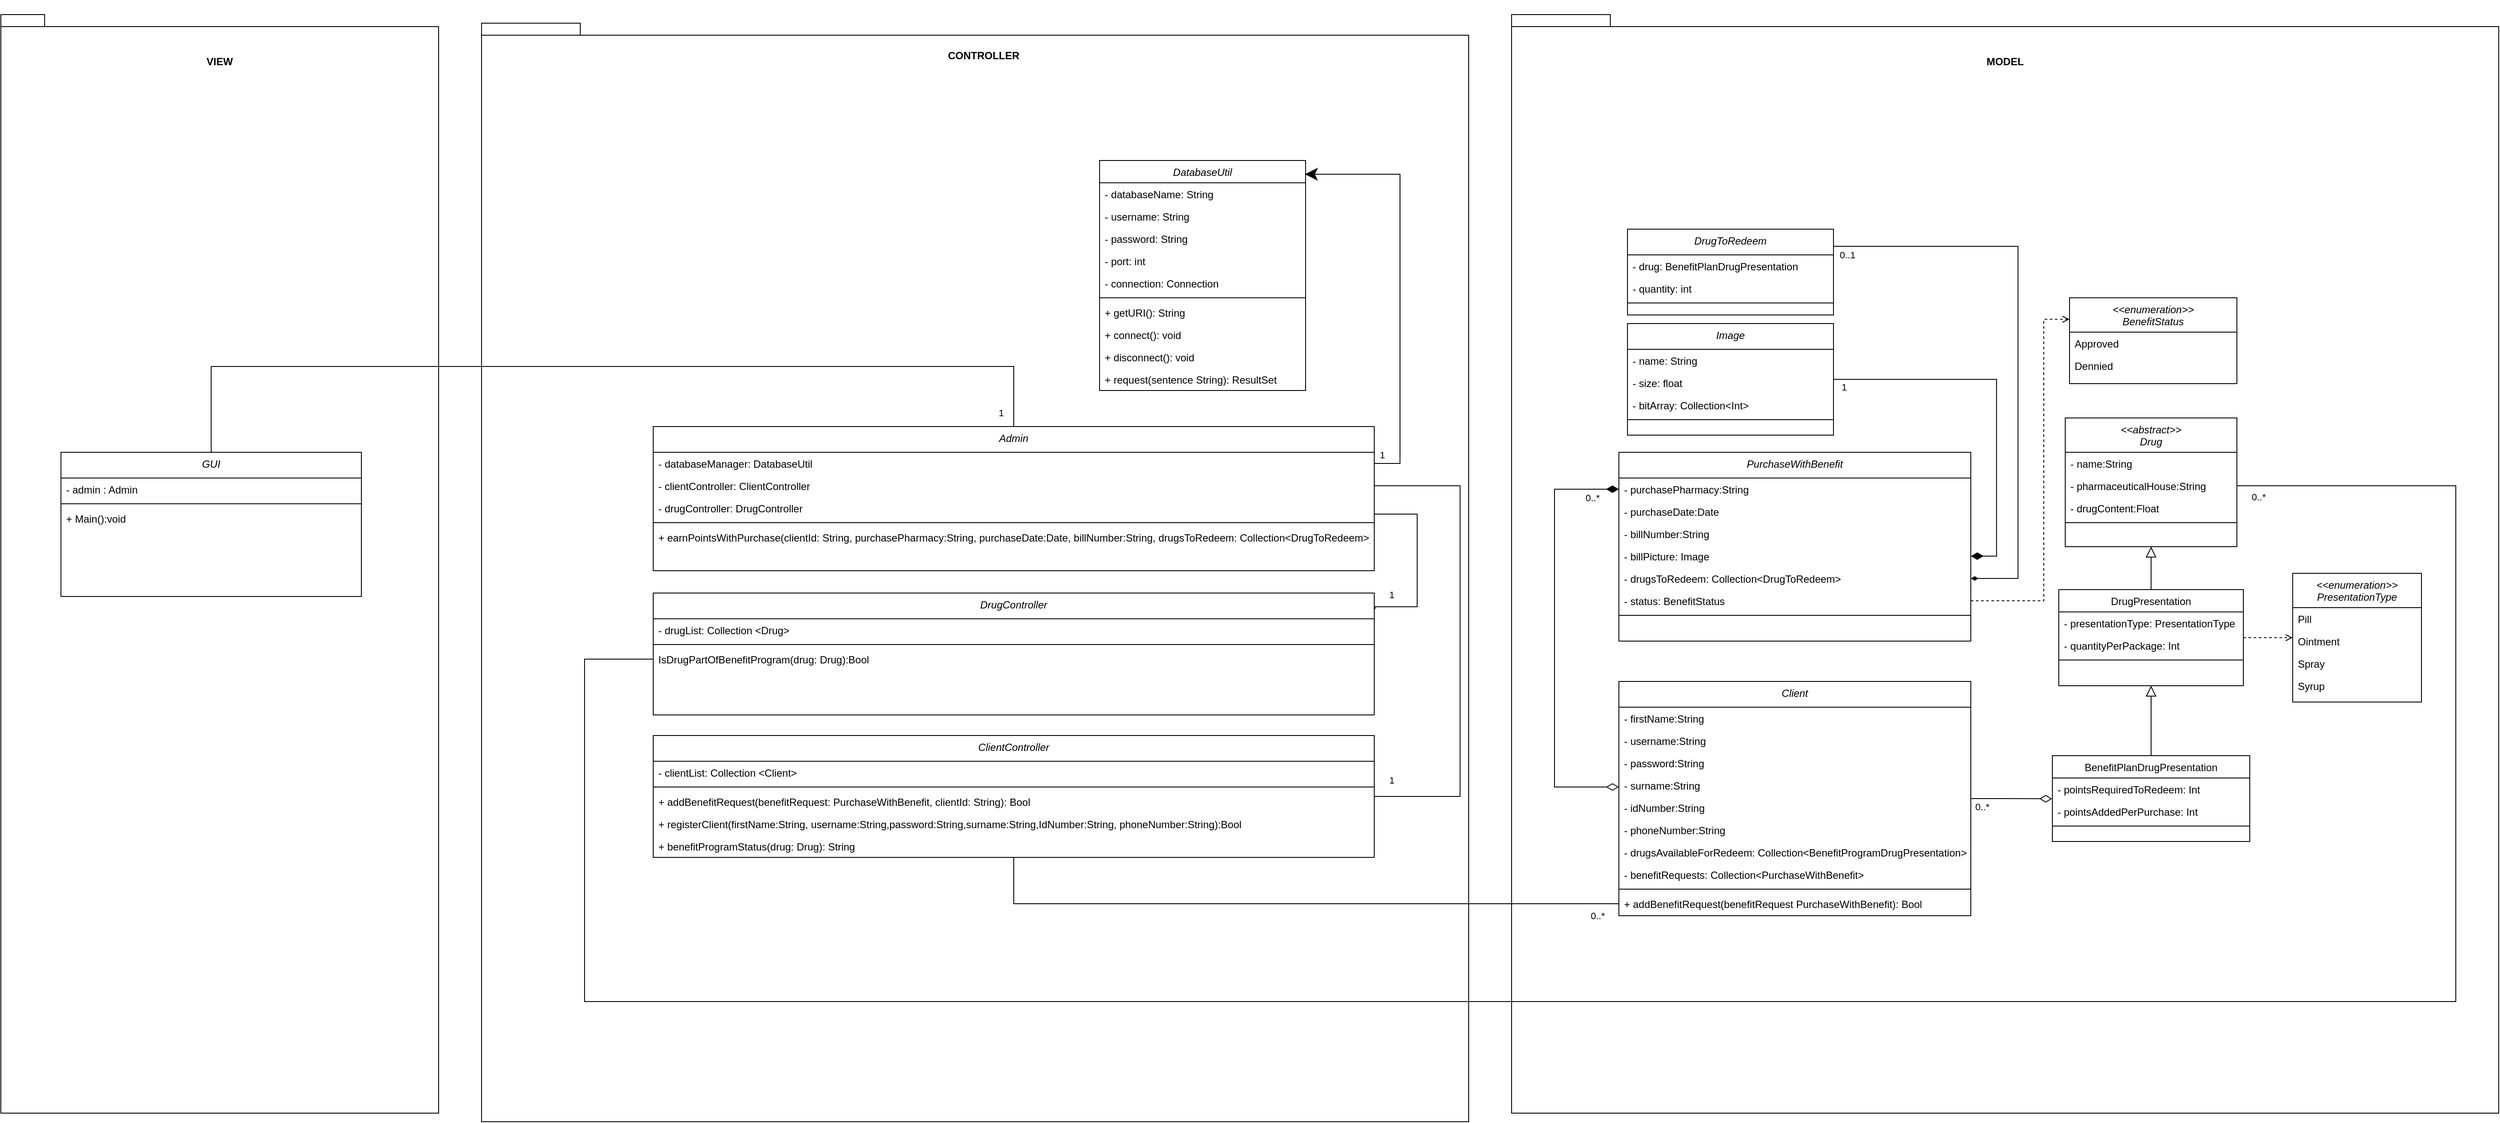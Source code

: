<mxfile version="20.2.3" type="github">
  <diagram id="C5RBs43oDa-KdzZeNtuy" name="Page-1">
    <mxGraphModel dx="1576" dy="963" grid="1" gridSize="10" guides="1" tooltips="1" connect="1" arrows="1" fold="1" page="1" pageScale="1" pageWidth="3300" pageHeight="2339" math="0" shadow="0">
      <root>
        <mxCell id="WIyWlLk6GJQsqaUBKTNV-0" />
        <mxCell id="WIyWlLk6GJQsqaUBKTNV-1" parent="WIyWlLk6GJQsqaUBKTNV-0" />
        <mxCell id="3LcJSR5Ssc-uMSmeljts-72" value="&amp;nbsp;" style="shape=folder;fontStyle=1;spacingTop=10;tabWidth=40;tabHeight=14;tabPosition=left;html=1;labelPosition=center;verticalLabelPosition=top;align=center;verticalAlign=bottom;horizontal=1;whiteSpace=wrap;" vertex="1" parent="WIyWlLk6GJQsqaUBKTNV-1">
          <mxGeometry x="720" y="580" width="1150" height="1280" as="geometry" />
        </mxCell>
        <mxCell id="atUHnyM-62ceG-vr9zn7-1" value="&amp;nbsp;" style="shape=folder;fontStyle=1;spacingTop=10;tabWidth=40;tabHeight=14;tabPosition=left;html=1;labelPosition=center;verticalLabelPosition=top;align=center;verticalAlign=bottom;horizontal=1;whiteSpace=wrap;" parent="WIyWlLk6GJQsqaUBKTNV-1" vertex="1">
          <mxGeometry x="1920" y="570" width="1150" height="1280" as="geometry" />
        </mxCell>
        <mxCell id="atUHnyM-62ceG-vr9zn7-2" value="&lt;&lt;abstract&gt;&gt;&#xa;Drug &#xa;" style="swimlane;fontStyle=2;align=center;verticalAlign=top;childLayout=stackLayout;horizontal=1;startSize=40;horizontalStack=0;resizeParent=1;resizeLast=0;collapsible=1;marginBottom=0;rounded=0;shadow=0;strokeWidth=1;" parent="WIyWlLk6GJQsqaUBKTNV-1" vertex="1">
          <mxGeometry x="2565" y="1040" width="200" height="150" as="geometry">
            <mxRectangle x="230" y="140" width="160" height="26" as="alternateBounds" />
          </mxGeometry>
        </mxCell>
        <mxCell id="atUHnyM-62ceG-vr9zn7-3" value="- name:String&#xa;" style="text;align=left;verticalAlign=top;spacingLeft=4;spacingRight=4;overflow=hidden;rotatable=0;points=[[0,0.5],[1,0.5]];portConstraint=eastwest;" parent="atUHnyM-62ceG-vr9zn7-2" vertex="1">
          <mxGeometry y="40" width="200" height="26" as="geometry" />
        </mxCell>
        <mxCell id="atUHnyM-62ceG-vr9zn7-4" value="- pharmaceuticalHouse:String&#xa;&#xa;&#xa;" style="text;align=left;verticalAlign=top;spacingLeft=4;spacingRight=4;overflow=hidden;rotatable=0;points=[[0,0.5],[1,0.5]];portConstraint=eastwest;rounded=0;shadow=0;html=0;" parent="atUHnyM-62ceG-vr9zn7-2" vertex="1">
          <mxGeometry y="66" width="200" height="26" as="geometry" />
        </mxCell>
        <mxCell id="atUHnyM-62ceG-vr9zn7-5" value="- drugContent:Float&#xa;&#xa;&#xa;&#xa;&#xa;" style="text;align=left;verticalAlign=top;spacingLeft=4;spacingRight=4;overflow=hidden;rotatable=0;points=[[0,0.5],[1,0.5]];portConstraint=eastwest;rounded=0;shadow=0;html=0;" parent="atUHnyM-62ceG-vr9zn7-2" vertex="1">
          <mxGeometry y="92" width="200" height="26" as="geometry" />
        </mxCell>
        <mxCell id="atUHnyM-62ceG-vr9zn7-6" value="" style="line;html=1;strokeWidth=1;align=left;verticalAlign=middle;spacingTop=-1;spacingLeft=3;spacingRight=3;rotatable=0;labelPosition=right;points=[];portConstraint=eastwest;" parent="atUHnyM-62ceG-vr9zn7-2" vertex="1">
          <mxGeometry y="118" width="200" height="8" as="geometry" />
        </mxCell>
        <mxCell id="CEyindMUrj24qh_-azC1-22" style="edgeStyle=orthogonalEdgeStyle;rounded=0;orthogonalLoop=1;jettySize=auto;html=1;startArrow=none;startFill=0;endArrow=open;endFill=0;dashed=1;" parent="WIyWlLk6GJQsqaUBKTNV-1" source="atUHnyM-62ceG-vr9zn7-7" target="atUHnyM-62ceG-vr9zn7-17" edge="1">
          <mxGeometry relative="1" as="geometry" />
        </mxCell>
        <mxCell id="atUHnyM-62ceG-vr9zn7-7" value="DrugPresentation" style="swimlane;fontStyle=0;align=center;verticalAlign=top;childLayout=stackLayout;horizontal=1;startSize=26;horizontalStack=0;resizeParent=1;resizeLast=0;collapsible=1;marginBottom=0;rounded=0;shadow=0;strokeWidth=1;" parent="WIyWlLk6GJQsqaUBKTNV-1" vertex="1">
          <mxGeometry x="2557.5" y="1240" width="215" height="112" as="geometry">
            <mxRectangle x="340" y="380" width="170" height="26" as="alternateBounds" />
          </mxGeometry>
        </mxCell>
        <mxCell id="atUHnyM-62ceG-vr9zn7-8" value="- presentationType: PresentationType" style="text;align=left;verticalAlign=top;spacingLeft=4;spacingRight=4;overflow=hidden;rotatable=0;points=[[0,0.5],[1,0.5]];portConstraint=eastwest;" parent="atUHnyM-62ceG-vr9zn7-7" vertex="1">
          <mxGeometry y="26" width="215" height="26" as="geometry" />
        </mxCell>
        <mxCell id="atUHnyM-62ceG-vr9zn7-9" value="- quantityPerPackage: Int" style="text;align=left;verticalAlign=top;spacingLeft=4;spacingRight=4;overflow=hidden;rotatable=0;points=[[0,0.5],[1,0.5]];portConstraint=eastwest;" parent="atUHnyM-62ceG-vr9zn7-7" vertex="1">
          <mxGeometry y="52" width="215" height="26" as="geometry" />
        </mxCell>
        <mxCell id="atUHnyM-62ceG-vr9zn7-10" value="" style="line;html=1;strokeWidth=1;align=left;verticalAlign=middle;spacingTop=-1;spacingLeft=3;spacingRight=3;rotatable=0;labelPosition=right;points=[];portConstraint=eastwest;" parent="atUHnyM-62ceG-vr9zn7-7" vertex="1">
          <mxGeometry y="78" width="215" height="8" as="geometry" />
        </mxCell>
        <mxCell id="atUHnyM-62ceG-vr9zn7-11" value="" style="endArrow=block;endSize=10;endFill=0;shadow=0;strokeWidth=1;rounded=0;edgeStyle=elbowEdgeStyle;elbow=vertical;" parent="WIyWlLk6GJQsqaUBKTNV-1" source="atUHnyM-62ceG-vr9zn7-7" target="atUHnyM-62ceG-vr9zn7-2" edge="1">
          <mxGeometry width="160" relative="1" as="geometry">
            <mxPoint x="2395" y="1203" as="sourcePoint" />
            <mxPoint x="2495" y="1101" as="targetPoint" />
          </mxGeometry>
        </mxCell>
        <mxCell id="atUHnyM-62ceG-vr9zn7-12" value="BenefitPlanDrugPresentation" style="swimlane;fontStyle=0;align=center;verticalAlign=top;childLayout=stackLayout;horizontal=1;startSize=26;horizontalStack=0;resizeParent=1;resizeLast=0;collapsible=1;marginBottom=0;rounded=0;shadow=0;strokeWidth=1;" parent="WIyWlLk6GJQsqaUBKTNV-1" vertex="1">
          <mxGeometry x="2550" y="1433.5" width="230" height="100" as="geometry">
            <mxRectangle x="340" y="380" width="170" height="26" as="alternateBounds" />
          </mxGeometry>
        </mxCell>
        <mxCell id="atUHnyM-62ceG-vr9zn7-13" value="- pointsRequiredToRedeem: Int" style="text;align=left;verticalAlign=top;spacingLeft=4;spacingRight=4;overflow=hidden;rotatable=0;points=[[0,0.5],[1,0.5]];portConstraint=eastwest;" parent="atUHnyM-62ceG-vr9zn7-12" vertex="1">
          <mxGeometry y="26" width="230" height="26" as="geometry" />
        </mxCell>
        <mxCell id="atUHnyM-62ceG-vr9zn7-14" value="- pointsAddedPerPurchase: Int" style="text;align=left;verticalAlign=top;spacingLeft=4;spacingRight=4;overflow=hidden;rotatable=0;points=[[0,0.5],[1,0.5]];portConstraint=eastwest;" parent="atUHnyM-62ceG-vr9zn7-12" vertex="1">
          <mxGeometry y="52" width="230" height="26" as="geometry" />
        </mxCell>
        <mxCell id="atUHnyM-62ceG-vr9zn7-15" value="" style="line;html=1;strokeWidth=1;align=left;verticalAlign=middle;spacingTop=-1;spacingLeft=3;spacingRight=3;rotatable=0;labelPosition=right;points=[];portConstraint=eastwest;" parent="atUHnyM-62ceG-vr9zn7-12" vertex="1">
          <mxGeometry y="78" width="230" height="8" as="geometry" />
        </mxCell>
        <mxCell id="atUHnyM-62ceG-vr9zn7-16" value="" style="endArrow=block;endSize=10;endFill=0;shadow=0;strokeWidth=1;rounded=0;edgeStyle=elbowEdgeStyle;elbow=vertical;entryX=0.5;entryY=1;entryDx=0;entryDy=0;" parent="WIyWlLk6GJQsqaUBKTNV-1" source="atUHnyM-62ceG-vr9zn7-12" target="atUHnyM-62ceG-vr9zn7-7" edge="1">
          <mxGeometry width="160" relative="1" as="geometry">
            <mxPoint x="2620" y="1200" as="sourcePoint" />
            <mxPoint x="2485" y="1140" as="targetPoint" />
          </mxGeometry>
        </mxCell>
        <mxCell id="atUHnyM-62ceG-vr9zn7-17" value="&lt;&lt;enumeration&gt;&gt;&#xa;PresentationType&#xa;" style="swimlane;fontStyle=2;align=center;verticalAlign=top;childLayout=stackLayout;horizontal=1;startSize=40;horizontalStack=0;resizeParent=1;resizeLast=0;collapsible=1;marginBottom=0;rounded=0;shadow=0;strokeWidth=1;" parent="WIyWlLk6GJQsqaUBKTNV-1" vertex="1">
          <mxGeometry x="2830" y="1221" width="150" height="150" as="geometry">
            <mxRectangle x="230" y="140" width="160" height="26" as="alternateBounds" />
          </mxGeometry>
        </mxCell>
        <mxCell id="atUHnyM-62ceG-vr9zn7-18" value="Pill" style="text;align=left;verticalAlign=top;spacingLeft=4;spacingRight=4;overflow=hidden;rotatable=0;points=[[0,0.5],[1,0.5]];portConstraint=eastwest;" parent="atUHnyM-62ceG-vr9zn7-17" vertex="1">
          <mxGeometry y="40" width="150" height="26" as="geometry" />
        </mxCell>
        <mxCell id="atUHnyM-62ceG-vr9zn7-19" value="Ointment" style="text;align=left;verticalAlign=top;spacingLeft=4;spacingRight=4;overflow=hidden;rotatable=0;points=[[0,0.5],[1,0.5]];portConstraint=eastwest;rounded=0;shadow=0;html=0;" parent="atUHnyM-62ceG-vr9zn7-17" vertex="1">
          <mxGeometry y="66" width="150" height="26" as="geometry" />
        </mxCell>
        <mxCell id="atUHnyM-62ceG-vr9zn7-20" value="Spray" style="text;align=left;verticalAlign=top;spacingLeft=4;spacingRight=4;overflow=hidden;rotatable=0;points=[[0,0.5],[1,0.5]];portConstraint=eastwest;rounded=0;shadow=0;html=0;" parent="atUHnyM-62ceG-vr9zn7-17" vertex="1">
          <mxGeometry y="92" width="150" height="26" as="geometry" />
        </mxCell>
        <mxCell id="atUHnyM-62ceG-vr9zn7-21" value="Syrup" style="text;align=left;verticalAlign=top;spacingLeft=4;spacingRight=4;overflow=hidden;rotatable=0;points=[[0,0.5],[1,0.5]];portConstraint=eastwest;rounded=0;shadow=0;html=0;" parent="atUHnyM-62ceG-vr9zn7-17" vertex="1">
          <mxGeometry y="118" width="150" height="26" as="geometry" />
        </mxCell>
        <mxCell id="atUHnyM-62ceG-vr9zn7-23" value="&lt;div&gt;MODEL&lt;/div&gt;" style="text;html=1;strokeColor=none;fillColor=none;align=center;verticalAlign=middle;whiteSpace=wrap;rounded=0;fontStyle=1" parent="WIyWlLk6GJQsqaUBKTNV-1" vertex="1">
          <mxGeometry x="2465" y="610" width="60" height="30" as="geometry" />
        </mxCell>
        <mxCell id="atUHnyM-62ceG-vr9zn7-24" value="Client" style="swimlane;fontStyle=2;align=center;verticalAlign=top;childLayout=stackLayout;horizontal=1;startSize=30;horizontalStack=0;resizeParent=1;resizeLast=0;collapsible=1;marginBottom=0;rounded=0;shadow=0;strokeWidth=1;" parent="WIyWlLk6GJQsqaUBKTNV-1" vertex="1">
          <mxGeometry x="2045" y="1347" width="410" height="273" as="geometry">
            <mxRectangle x="230" y="140" width="160" height="26" as="alternateBounds" />
          </mxGeometry>
        </mxCell>
        <mxCell id="atUHnyM-62ceG-vr9zn7-25" value="- firstName:String&#xa;" style="text;align=left;verticalAlign=top;spacingLeft=4;spacingRight=4;overflow=hidden;rotatable=0;points=[[0,0.5],[1,0.5]];portConstraint=eastwest;" parent="atUHnyM-62ceG-vr9zn7-24" vertex="1">
          <mxGeometry y="30" width="410" height="26" as="geometry" />
        </mxCell>
        <mxCell id="CEyindMUrj24qh_-azC1-0" value="- username:String&#xa;" style="text;align=left;verticalAlign=top;spacingLeft=4;spacingRight=4;overflow=hidden;rotatable=0;points=[[0,0.5],[1,0.5]];portConstraint=eastwest;" parent="atUHnyM-62ceG-vr9zn7-24" vertex="1">
          <mxGeometry y="56" width="410" height="26" as="geometry" />
        </mxCell>
        <mxCell id="CEyindMUrj24qh_-azC1-1" value="- password:String&#xa;" style="text;align=left;verticalAlign=top;spacingLeft=4;spacingRight=4;overflow=hidden;rotatable=0;points=[[0,0.5],[1,0.5]];portConstraint=eastwest;" parent="atUHnyM-62ceG-vr9zn7-24" vertex="1">
          <mxGeometry y="82" width="410" height="26" as="geometry" />
        </mxCell>
        <mxCell id="atUHnyM-62ceG-vr9zn7-26" value="- surname:String" style="text;align=left;verticalAlign=top;spacingLeft=4;spacingRight=4;overflow=hidden;rotatable=0;points=[[0,0.5],[1,0.5]];portConstraint=eastwest;rounded=0;shadow=0;html=0;" parent="atUHnyM-62ceG-vr9zn7-24" vertex="1">
          <mxGeometry y="108" width="410" height="26" as="geometry" />
        </mxCell>
        <mxCell id="atUHnyM-62ceG-vr9zn7-27" value="- idNumber:String&#xa;&#xa;&#xa;&#xa;&#xa;" style="text;align=left;verticalAlign=top;spacingLeft=4;spacingRight=4;overflow=hidden;rotatable=0;points=[[0,0.5],[1,0.5]];portConstraint=eastwest;rounded=0;shadow=0;html=0;" parent="atUHnyM-62ceG-vr9zn7-24" vertex="1">
          <mxGeometry y="134" width="410" height="26" as="geometry" />
        </mxCell>
        <mxCell id="atUHnyM-62ceG-vr9zn7-28" value="- phoneNumber:String&#xa;&#xa;&#xa;&#xa;&#xa;" style="text;align=left;verticalAlign=top;spacingLeft=4;spacingRight=4;overflow=hidden;rotatable=0;points=[[0,0.5],[1,0.5]];portConstraint=eastwest;rounded=0;shadow=0;html=0;" parent="atUHnyM-62ceG-vr9zn7-24" vertex="1">
          <mxGeometry y="160" width="410" height="26" as="geometry" />
        </mxCell>
        <mxCell id="atUHnyM-62ceG-vr9zn7-29" value="- drugsAvailableForRedeem: Collection&lt;BenefitProgramDrugPresentation&gt;&#xa;&#xa;&#xa;&#xa;&#xa;" style="text;align=left;verticalAlign=top;spacingLeft=4;spacingRight=4;overflow=hidden;rotatable=0;points=[[0,0.5],[1,0.5]];portConstraint=eastwest;rounded=0;shadow=0;html=0;" parent="atUHnyM-62ceG-vr9zn7-24" vertex="1">
          <mxGeometry y="186" width="410" height="26" as="geometry" />
        </mxCell>
        <mxCell id="CEyindMUrj24qh_-azC1-20" value="- benefitRequests: Collection&lt;PurchaseWithBenefit&gt;&#xa;&#xa;&#xa;&#xa;&#xa;" style="text;align=left;verticalAlign=top;spacingLeft=4;spacingRight=4;overflow=hidden;rotatable=0;points=[[0,0.5],[1,0.5]];portConstraint=eastwest;rounded=0;shadow=0;html=0;" parent="atUHnyM-62ceG-vr9zn7-24" vertex="1">
          <mxGeometry y="212" width="410" height="26" as="geometry" />
        </mxCell>
        <mxCell id="atUHnyM-62ceG-vr9zn7-30" value="" style="line;html=1;strokeWidth=1;align=left;verticalAlign=middle;spacingTop=-1;spacingLeft=3;spacingRight=3;rotatable=0;labelPosition=right;points=[];portConstraint=eastwest;" parent="atUHnyM-62ceG-vr9zn7-24" vertex="1">
          <mxGeometry y="238" width="410" height="8" as="geometry" />
        </mxCell>
        <mxCell id="3LcJSR5Ssc-uMSmeljts-64" value="+ addBenefitRequest(benefitRequest PurchaseWithBenefit): Bool" style="text;strokeColor=none;fillColor=none;align=left;verticalAlign=top;spacingLeft=4;spacingRight=4;overflow=hidden;rotatable=0;points=[[0,0.5],[1,0.5]];portConstraint=eastwest;" vertex="1" parent="atUHnyM-62ceG-vr9zn7-24">
          <mxGeometry y="246" width="410" height="26" as="geometry" />
        </mxCell>
        <mxCell id="atUHnyM-62ceG-vr9zn7-31" value="PurchaseWithBenefit" style="swimlane;fontStyle=2;align=center;verticalAlign=top;childLayout=stackLayout;horizontal=1;startSize=30;horizontalStack=0;resizeParent=1;resizeLast=0;collapsible=1;marginBottom=0;rounded=0;shadow=0;strokeWidth=1;" parent="WIyWlLk6GJQsqaUBKTNV-1" vertex="1">
          <mxGeometry x="2045" y="1080" width="410" height="220" as="geometry">
            <mxRectangle x="230" y="140" width="160" height="26" as="alternateBounds" />
          </mxGeometry>
        </mxCell>
        <mxCell id="atUHnyM-62ceG-vr9zn7-33" value="- purchasePharmacy:String" style="text;align=left;verticalAlign=top;spacingLeft=4;spacingRight=4;overflow=hidden;rotatable=0;points=[[0,0.5],[1,0.5]];portConstraint=eastwest;rounded=0;shadow=0;html=0;" parent="atUHnyM-62ceG-vr9zn7-31" vertex="1">
          <mxGeometry y="30" width="410" height="26" as="geometry" />
        </mxCell>
        <mxCell id="atUHnyM-62ceG-vr9zn7-34" value="- purchaseDate:Date&#xa;&#xa;&#xa;&#xa;&#xa;" style="text;align=left;verticalAlign=top;spacingLeft=4;spacingRight=4;overflow=hidden;rotatable=0;points=[[0,0.5],[1,0.5]];portConstraint=eastwest;rounded=0;shadow=0;html=0;" parent="atUHnyM-62ceG-vr9zn7-31" vertex="1">
          <mxGeometry y="56" width="410" height="26" as="geometry" />
        </mxCell>
        <mxCell id="atUHnyM-62ceG-vr9zn7-35" value="- billNumber:String&#xa;&#xa;&#xa;&#xa;&#xa;" style="text;align=left;verticalAlign=top;spacingLeft=4;spacingRight=4;overflow=hidden;rotatable=0;points=[[0,0.5],[1,0.5]];portConstraint=eastwest;rounded=0;shadow=0;html=0;" parent="atUHnyM-62ceG-vr9zn7-31" vertex="1">
          <mxGeometry y="82" width="410" height="26" as="geometry" />
        </mxCell>
        <mxCell id="atUHnyM-62ceG-vr9zn7-36" value="- billPicture: Image&#xa;&#xa;&#xa;&#xa;&#xa;" style="text;align=left;verticalAlign=top;spacingLeft=4;spacingRight=4;overflow=hidden;rotatable=0;points=[[0,0.5],[1,0.5]];portConstraint=eastwest;rounded=0;shadow=0;html=0;" parent="atUHnyM-62ceG-vr9zn7-31" vertex="1">
          <mxGeometry y="108" width="410" height="26" as="geometry" />
        </mxCell>
        <mxCell id="CEyindMUrj24qh_-azC1-11" value="- drugsToRedeem: Collection&lt;DrugToRedeem&gt;" style="text;align=left;verticalAlign=top;spacingLeft=4;spacingRight=4;overflow=hidden;rotatable=0;points=[[0,0.5],[1,0.5]];portConstraint=eastwest;rounded=0;shadow=0;html=0;" parent="atUHnyM-62ceG-vr9zn7-31" vertex="1">
          <mxGeometry y="134" width="410" height="26" as="geometry" />
        </mxCell>
        <mxCell id="3LcJSR5Ssc-uMSmeljts-57" value="- status: BenefitStatus" style="text;align=left;verticalAlign=top;spacingLeft=4;spacingRight=4;overflow=hidden;rotatable=0;points=[[0,0.5],[1,0.5]];portConstraint=eastwest;rounded=0;shadow=0;html=0;" vertex="1" parent="atUHnyM-62ceG-vr9zn7-31">
          <mxGeometry y="160" width="410" height="26" as="geometry" />
        </mxCell>
        <mxCell id="atUHnyM-62ceG-vr9zn7-37" value="" style="line;html=1;strokeWidth=1;align=left;verticalAlign=middle;spacingTop=-1;spacingLeft=3;spacingRight=3;rotatable=0;labelPosition=right;points=[];portConstraint=eastwest;" parent="atUHnyM-62ceG-vr9zn7-31" vertex="1">
          <mxGeometry y="186" width="410" height="8" as="geometry" />
        </mxCell>
        <mxCell id="atUHnyM-62ceG-vr9zn7-38" style="edgeStyle=orthogonalEdgeStyle;rounded=0;orthogonalLoop=1;jettySize=auto;html=1;entryX=-0.001;entryY=0.932;entryDx=0;entryDy=0;entryPerimeter=0;endArrow=diamondThin;endFill=0;endSize=12;" parent="WIyWlLk6GJQsqaUBKTNV-1" source="atUHnyM-62ceG-vr9zn7-24" target="atUHnyM-62ceG-vr9zn7-13" edge="1">
          <mxGeometry relative="1" as="geometry" />
        </mxCell>
        <mxCell id="atUHnyM-62ceG-vr9zn7-39" value="0..*" style="edgeLabel;html=1;align=center;verticalAlign=bottom;resizable=0;points=[];" parent="atUHnyM-62ceG-vr9zn7-38" vertex="1" connectable="0">
          <mxGeometry x="-0.74" relative="1" as="geometry">
            <mxPoint y="18" as="offset" />
          </mxGeometry>
        </mxCell>
        <mxCell id="CEyindMUrj24qh_-azC1-26" style="edgeStyle=orthogonalEdgeStyle;rounded=0;orthogonalLoop=1;jettySize=auto;html=1;entryX=1;entryY=0.5;entryDx=0;entryDy=0;startArrow=none;startFill=0;endArrow=diamondThin;endFill=1;startSize=12;endSize=12;" parent="WIyWlLk6GJQsqaUBKTNV-1" source="CEyindMUrj24qh_-azC1-2" target="atUHnyM-62ceG-vr9zn7-36" edge="1">
          <mxGeometry relative="1" as="geometry">
            <Array as="points">
              <mxPoint x="2485" y="995" />
              <mxPoint x="2485" y="1201" />
            </Array>
          </mxGeometry>
        </mxCell>
        <mxCell id="CEyindMUrj24qh_-azC1-28" value="&lt;div&gt;1&lt;/div&gt;" style="edgeLabel;html=1;align=center;verticalAlign=middle;resizable=0;points=[];" parent="CEyindMUrj24qh_-azC1-26" vertex="1" connectable="0">
          <mxGeometry x="-0.878" y="-1" relative="1" as="geometry">
            <mxPoint x="-14" y="8" as="offset" />
          </mxGeometry>
        </mxCell>
        <mxCell id="CEyindMUrj24qh_-azC1-2" value="Image" style="swimlane;fontStyle=2;align=center;verticalAlign=top;childLayout=stackLayout;horizontal=1;startSize=30;horizontalStack=0;resizeParent=1;resizeLast=0;collapsible=1;marginBottom=0;rounded=0;shadow=0;strokeWidth=1;" parent="WIyWlLk6GJQsqaUBKTNV-1" vertex="1">
          <mxGeometry x="2055" y="930" width="240" height="130" as="geometry">
            <mxRectangle x="230" y="140" width="160" height="26" as="alternateBounds" />
          </mxGeometry>
        </mxCell>
        <mxCell id="CEyindMUrj24qh_-azC1-3" value="- name: String&#xa;" style="text;align=left;verticalAlign=top;spacingLeft=4;spacingRight=4;overflow=hidden;rotatable=0;points=[[0,0.5],[1,0.5]];portConstraint=eastwest;" parent="CEyindMUrj24qh_-azC1-2" vertex="1">
          <mxGeometry y="30" width="240" height="26" as="geometry" />
        </mxCell>
        <mxCell id="CEyindMUrj24qh_-azC1-4" value="- size: float" style="text;align=left;verticalAlign=top;spacingLeft=4;spacingRight=4;overflow=hidden;rotatable=0;points=[[0,0.5],[1,0.5]];portConstraint=eastwest;rounded=0;shadow=0;html=0;" parent="CEyindMUrj24qh_-azC1-2" vertex="1">
          <mxGeometry y="56" width="240" height="26" as="geometry" />
        </mxCell>
        <mxCell id="CEyindMUrj24qh_-azC1-5" value="- bitArray: Collection&lt;Int&gt;&#xa;&#xa;&#xa;&#xa;&#xa;" style="text;align=left;verticalAlign=top;spacingLeft=4;spacingRight=4;overflow=hidden;rotatable=0;points=[[0,0.5],[1,0.5]];portConstraint=eastwest;rounded=0;shadow=0;html=0;" parent="CEyindMUrj24qh_-azC1-2" vertex="1">
          <mxGeometry y="82" width="240" height="26" as="geometry" />
        </mxCell>
        <mxCell id="CEyindMUrj24qh_-azC1-8" value="" style="line;html=1;strokeWidth=1;align=left;verticalAlign=middle;spacingTop=-1;spacingLeft=3;spacingRight=3;rotatable=0;labelPosition=right;points=[];portConstraint=eastwest;" parent="CEyindMUrj24qh_-azC1-2" vertex="1">
          <mxGeometry y="108" width="240" height="8" as="geometry" />
        </mxCell>
        <mxCell id="3LcJSR5Ssc-uMSmeljts-65" style="edgeStyle=orthogonalEdgeStyle;rounded=0;orthogonalLoop=1;jettySize=auto;html=1;entryX=1;entryY=0.5;entryDx=0;entryDy=0;endArrow=diamondThin;endFill=1;" edge="1" parent="WIyWlLk6GJQsqaUBKTNV-1" source="CEyindMUrj24qh_-azC1-13" target="CEyindMUrj24qh_-azC1-11">
          <mxGeometry relative="1" as="geometry">
            <Array as="points">
              <mxPoint x="2510" y="840" />
              <mxPoint x="2510" y="1227" />
            </Array>
          </mxGeometry>
        </mxCell>
        <mxCell id="3LcJSR5Ssc-uMSmeljts-66" value="0..1" style="edgeLabel;html=1;align=center;verticalAlign=middle;resizable=0;points=[];" vertex="1" connectable="0" parent="3LcJSR5Ssc-uMSmeljts-65">
          <mxGeometry x="-0.926" y="-2" relative="1" as="geometry">
            <mxPoint x="-9" y="8" as="offset" />
          </mxGeometry>
        </mxCell>
        <mxCell id="CEyindMUrj24qh_-azC1-13" value="DrugToRedeem" style="swimlane;fontStyle=2;align=center;verticalAlign=top;childLayout=stackLayout;horizontal=1;startSize=30;horizontalStack=0;resizeParent=1;resizeLast=0;collapsible=1;marginBottom=0;rounded=0;shadow=0;strokeWidth=1;" parent="WIyWlLk6GJQsqaUBKTNV-1" vertex="1">
          <mxGeometry x="2055" y="820" width="240" height="100" as="geometry">
            <mxRectangle x="230" y="140" width="160" height="26" as="alternateBounds" />
          </mxGeometry>
        </mxCell>
        <mxCell id="CEyindMUrj24qh_-azC1-14" value="- drug: BenefitPlanDrugPresentation" style="text;align=left;verticalAlign=top;spacingLeft=4;spacingRight=4;overflow=hidden;rotatable=0;points=[[0,0.5],[1,0.5]];portConstraint=eastwest;" parent="CEyindMUrj24qh_-azC1-13" vertex="1">
          <mxGeometry y="30" width="240" height="26" as="geometry" />
        </mxCell>
        <mxCell id="CEyindMUrj24qh_-azC1-15" value="- quantity: int" style="text;align=left;verticalAlign=top;spacingLeft=4;spacingRight=4;overflow=hidden;rotatable=0;points=[[0,0.5],[1,0.5]];portConstraint=eastwest;rounded=0;shadow=0;html=0;" parent="CEyindMUrj24qh_-azC1-13" vertex="1">
          <mxGeometry y="56" width="240" height="26" as="geometry" />
        </mxCell>
        <mxCell id="CEyindMUrj24qh_-azC1-17" value="" style="line;html=1;strokeWidth=1;align=left;verticalAlign=middle;spacingTop=-1;spacingLeft=3;spacingRight=3;rotatable=0;labelPosition=right;points=[];portConstraint=eastwest;" parent="CEyindMUrj24qh_-azC1-13" vertex="1">
          <mxGeometry y="82" width="240" height="8" as="geometry" />
        </mxCell>
        <mxCell id="CEyindMUrj24qh_-azC1-19" style="edgeStyle=orthogonalEdgeStyle;rounded=0;orthogonalLoop=1;jettySize=auto;html=1;endArrow=diamondThin;endFill=0;startArrow=diamondThin;startFill=1;endSize=12;startSize=12;" parent="WIyWlLk6GJQsqaUBKTNV-1" target="atUHnyM-62ceG-vr9zn7-24" edge="1">
          <mxGeometry relative="1" as="geometry">
            <Array as="points">
              <mxPoint x="1970" y="1123" />
              <mxPoint x="1970" y="1470" />
            </Array>
            <mxPoint x="2045" y="1123.034" as="sourcePoint" />
          </mxGeometry>
        </mxCell>
        <mxCell id="CEyindMUrj24qh_-azC1-24" value="0..*" style="edgeLabel;html=1;align=center;verticalAlign=middle;resizable=0;points=[];" parent="CEyindMUrj24qh_-azC1-19" vertex="1" connectable="0">
          <mxGeometry x="-0.905" y="-1" relative="1" as="geometry">
            <mxPoint x="-8" y="11" as="offset" />
          </mxGeometry>
        </mxCell>
        <mxCell id="3LcJSR5Ssc-uMSmeljts-1" value="&lt;div&gt;CONTROLLER&lt;/div&gt;&lt;div&gt;&lt;br&gt;&lt;/div&gt;" style="text;html=1;strokeColor=none;fillColor=none;align=center;verticalAlign=middle;whiteSpace=wrap;rounded=0;fontStyle=1" vertex="1" parent="WIyWlLk6GJQsqaUBKTNV-1">
          <mxGeometry x="1275" y="610" width="60" height="30" as="geometry" />
        </mxCell>
        <mxCell id="3LcJSR5Ssc-uMSmeljts-2" value="&amp;nbsp;" style="shape=folder;fontStyle=1;spacingTop=10;tabWidth=40;tabHeight=14;tabPosition=left;html=1;labelPosition=center;verticalLabelPosition=top;align=center;verticalAlign=bottom;horizontal=1;whiteSpace=wrap;" vertex="1" parent="WIyWlLk6GJQsqaUBKTNV-1">
          <mxGeometry x="160" y="570" width="510" height="1280" as="geometry" />
        </mxCell>
        <mxCell id="3LcJSR5Ssc-uMSmeljts-3" value="VIEW" style="text;html=1;strokeColor=none;fillColor=none;align=center;verticalAlign=middle;whiteSpace=wrap;rounded=0;fontStyle=1" vertex="1" parent="WIyWlLk6GJQsqaUBKTNV-1">
          <mxGeometry x="385" y="610" width="60" height="30" as="geometry" />
        </mxCell>
        <mxCell id="3LcJSR5Ssc-uMSmeljts-4" value="Admin" style="swimlane;fontStyle=2;align=center;verticalAlign=top;childLayout=stackLayout;horizontal=1;startSize=30;horizontalStack=0;resizeParent=1;resizeLast=0;collapsible=1;marginBottom=0;rounded=0;shadow=0;strokeWidth=1;" vertex="1" parent="WIyWlLk6GJQsqaUBKTNV-1">
          <mxGeometry x="920" y="1050" width="840" height="168" as="geometry">
            <mxRectangle x="230" y="140" width="160" height="26" as="alternateBounds" />
          </mxGeometry>
        </mxCell>
        <mxCell id="3LcJSR5Ssc-uMSmeljts-6" value="- databaseManager: DatabaseUtil" style="text;align=left;verticalAlign=top;spacingLeft=4;spacingRight=4;overflow=hidden;rotatable=0;points=[[0,0.5],[1,0.5]];portConstraint=eastwest;rounded=0;shadow=0;html=0;" vertex="1" parent="3LcJSR5Ssc-uMSmeljts-4">
          <mxGeometry y="30" width="840" height="26" as="geometry" />
        </mxCell>
        <mxCell id="3LcJSR5Ssc-uMSmeljts-69" value="- clientController: ClientController" style="text;align=left;verticalAlign=top;spacingLeft=4;spacingRight=4;overflow=hidden;rotatable=0;points=[[0,0.5],[1,0.5]];portConstraint=eastwest;" vertex="1" parent="3LcJSR5Ssc-uMSmeljts-4">
          <mxGeometry y="56" width="840" height="26" as="geometry" />
        </mxCell>
        <mxCell id="3LcJSR5Ssc-uMSmeljts-81" value="- drugController: DrugController" style="text;align=left;verticalAlign=top;spacingLeft=4;spacingRight=4;overflow=hidden;rotatable=0;points=[[0,0.5],[1,0.5]];portConstraint=eastwest;" vertex="1" parent="3LcJSR5Ssc-uMSmeljts-4">
          <mxGeometry y="82" width="840" height="26" as="geometry" />
        </mxCell>
        <mxCell id="3LcJSR5Ssc-uMSmeljts-7" value="" style="line;html=1;strokeWidth=1;align=left;verticalAlign=middle;spacingTop=-1;spacingLeft=3;spacingRight=3;rotatable=0;labelPosition=right;points=[];portConstraint=eastwest;" vertex="1" parent="3LcJSR5Ssc-uMSmeljts-4">
          <mxGeometry y="108" width="840" height="8" as="geometry" />
        </mxCell>
        <mxCell id="3LcJSR5Ssc-uMSmeljts-71" value="+ earnPointsWithPurchase(clientId: String, purchasePharmacy:String, purchaseDate:Date, billNumber:String, drugsToRedeem: Collection&lt;DrugToRedeem&gt;):Bool" style="text;strokeColor=none;fillColor=none;align=left;verticalAlign=top;spacingLeft=4;spacingRight=4;overflow=hidden;rotatable=0;points=[[0,0.5],[1,0.5]];portConstraint=eastwest;" vertex="1" parent="3LcJSR5Ssc-uMSmeljts-4">
          <mxGeometry y="116" width="840" height="26" as="geometry" />
        </mxCell>
        <mxCell id="3LcJSR5Ssc-uMSmeljts-87" style="edgeStyle=orthogonalEdgeStyle;rounded=0;orthogonalLoop=1;jettySize=auto;html=1;entryX=1;entryY=0.5;entryDx=0;entryDy=0;endArrow=none;endFill=0;endSize=12;exitX=1;exitY=0.5;exitDx=0;exitDy=0;" edge="1" parent="WIyWlLk6GJQsqaUBKTNV-1" source="3LcJSR5Ssc-uMSmeljts-68" target="3LcJSR5Ssc-uMSmeljts-69">
          <mxGeometry relative="1" as="geometry">
            <Array as="points">
              <mxPoint x="1760" y="1481" />
              <mxPoint x="1860" y="1481" />
              <mxPoint x="1860" y="1119" />
            </Array>
          </mxGeometry>
        </mxCell>
        <mxCell id="3LcJSR5Ssc-uMSmeljts-88" value="1" style="edgeLabel;html=1;align=center;verticalAlign=middle;resizable=0;points=[];" vertex="1" connectable="0" parent="3LcJSR5Ssc-uMSmeljts-87">
          <mxGeometry x="-0.908" y="4" relative="1" as="geometry">
            <mxPoint y="-15" as="offset" />
          </mxGeometry>
        </mxCell>
        <mxCell id="3LcJSR5Ssc-uMSmeljts-100" style="edgeStyle=orthogonalEdgeStyle;rounded=0;orthogonalLoop=1;jettySize=auto;html=1;entryX=0;entryY=0.5;entryDx=0;entryDy=0;endArrow=none;endFill=0;endSize=12;" edge="1" parent="WIyWlLk6GJQsqaUBKTNV-1" source="3LcJSR5Ssc-uMSmeljts-8" target="3LcJSR5Ssc-uMSmeljts-64">
          <mxGeometry relative="1" as="geometry" />
        </mxCell>
        <mxCell id="3LcJSR5Ssc-uMSmeljts-105" value="0..*" style="edgeLabel;html=1;align=center;verticalAlign=middle;resizable=0;points=[];" vertex="1" connectable="0" parent="3LcJSR5Ssc-uMSmeljts-100">
          <mxGeometry x="0.887" y="-2" relative="1" as="geometry">
            <mxPoint x="18" y="12" as="offset" />
          </mxGeometry>
        </mxCell>
        <mxCell id="3LcJSR5Ssc-uMSmeljts-8" value="ClientController" style="swimlane;fontStyle=2;align=center;verticalAlign=top;childLayout=stackLayout;horizontal=1;startSize=30;horizontalStack=0;resizeParent=1;resizeLast=0;collapsible=1;marginBottom=0;rounded=0;shadow=0;strokeWidth=1;" vertex="1" parent="WIyWlLk6GJQsqaUBKTNV-1">
          <mxGeometry x="920" y="1410" width="840" height="142" as="geometry">
            <mxRectangle x="230" y="140" width="160" height="26" as="alternateBounds" />
          </mxGeometry>
        </mxCell>
        <mxCell id="3LcJSR5Ssc-uMSmeljts-67" value="- clientList: Collection &lt;Client&gt;" style="text;align=left;verticalAlign=top;spacingLeft=4;spacingRight=4;overflow=hidden;rotatable=0;points=[[0,0.5],[1,0.5]];portConstraint=eastwest;" vertex="1" parent="3LcJSR5Ssc-uMSmeljts-8">
          <mxGeometry y="30" width="840" height="26" as="geometry" />
        </mxCell>
        <mxCell id="3LcJSR5Ssc-uMSmeljts-11" value="" style="line;html=1;strokeWidth=1;align=left;verticalAlign=middle;spacingTop=-1;spacingLeft=3;spacingRight=3;rotatable=0;labelPosition=right;points=[];portConstraint=eastwest;" vertex="1" parent="3LcJSR5Ssc-uMSmeljts-8">
          <mxGeometry y="56" width="840" height="8" as="geometry" />
        </mxCell>
        <mxCell id="3LcJSR5Ssc-uMSmeljts-68" value="+ addBenefitRequest(benefitRequest: PurchaseWithBenefit, clientId: String): Bool" style="text;strokeColor=none;fillColor=none;align=left;verticalAlign=top;spacingLeft=4;spacingRight=4;overflow=hidden;rotatable=0;points=[[0,0.5],[1,0.5]];portConstraint=eastwest;" vertex="1" parent="3LcJSR5Ssc-uMSmeljts-8">
          <mxGeometry y="64" width="840" height="26" as="geometry" />
        </mxCell>
        <mxCell id="3LcJSR5Ssc-uMSmeljts-73" value="+ registerClient(firstName:String, username:String,password:String,surname:String,IdNumber:String, phoneNumber:String):Bool" style="text;strokeColor=none;fillColor=none;align=left;verticalAlign=top;spacingLeft=4;spacingRight=4;overflow=hidden;rotatable=0;points=[[0,0.5],[1,0.5]];portConstraint=eastwest;" vertex="1" parent="3LcJSR5Ssc-uMSmeljts-8">
          <mxGeometry y="90" width="840" height="26" as="geometry" />
        </mxCell>
        <mxCell id="3LcJSR5Ssc-uMSmeljts-90" value="+ benefitProgramStatus(drug: Drug): String" style="text;strokeColor=none;fillColor=none;align=left;verticalAlign=top;spacingLeft=4;spacingRight=4;overflow=hidden;rotatable=0;points=[[0,0.5],[1,0.5]];portConstraint=eastwest;" vertex="1" parent="3LcJSR5Ssc-uMSmeljts-8">
          <mxGeometry y="116" width="840" height="26" as="geometry" />
        </mxCell>
        <mxCell id="3LcJSR5Ssc-uMSmeljts-22" value="DatabaseUtil" style="swimlane;fontStyle=2;align=center;verticalAlign=top;childLayout=stackLayout;horizontal=1;startSize=26;horizontalStack=0;resizeParent=1;resizeParentMax=0;resizeLast=0;collapsible=1;marginBottom=0;" vertex="1" parent="WIyWlLk6GJQsqaUBKTNV-1">
          <mxGeometry x="1440" y="740" width="240" height="268" as="geometry" />
        </mxCell>
        <mxCell id="3LcJSR5Ssc-uMSmeljts-23" value="- databaseName: String" style="text;strokeColor=none;fillColor=none;align=left;verticalAlign=top;spacingLeft=4;spacingRight=4;overflow=hidden;rotatable=0;points=[[0,0.5],[1,0.5]];portConstraint=eastwest;" vertex="1" parent="3LcJSR5Ssc-uMSmeljts-22">
          <mxGeometry y="26" width="240" height="26" as="geometry" />
        </mxCell>
        <mxCell id="3LcJSR5Ssc-uMSmeljts-26" value="- username: String" style="text;strokeColor=none;fillColor=none;align=left;verticalAlign=top;spacingLeft=4;spacingRight=4;overflow=hidden;rotatable=0;points=[[0,0.5],[1,0.5]];portConstraint=eastwest;" vertex="1" parent="3LcJSR5Ssc-uMSmeljts-22">
          <mxGeometry y="52" width="240" height="26" as="geometry" />
        </mxCell>
        <mxCell id="3LcJSR5Ssc-uMSmeljts-27" value="- password: String" style="text;strokeColor=none;fillColor=none;align=left;verticalAlign=top;spacingLeft=4;spacingRight=4;overflow=hidden;rotatable=0;points=[[0,0.5],[1,0.5]];portConstraint=eastwest;" vertex="1" parent="3LcJSR5Ssc-uMSmeljts-22">
          <mxGeometry y="78" width="240" height="26" as="geometry" />
        </mxCell>
        <mxCell id="3LcJSR5Ssc-uMSmeljts-28" value="- port: int" style="text;strokeColor=none;fillColor=none;align=left;verticalAlign=top;spacingLeft=4;spacingRight=4;overflow=hidden;rotatable=0;points=[[0,0.5],[1,0.5]];portConstraint=eastwest;" vertex="1" parent="3LcJSR5Ssc-uMSmeljts-22">
          <mxGeometry y="104" width="240" height="26" as="geometry" />
        </mxCell>
        <mxCell id="3LcJSR5Ssc-uMSmeljts-30" value="- connection: Connection" style="text;strokeColor=none;fillColor=none;align=left;verticalAlign=top;spacingLeft=4;spacingRight=4;overflow=hidden;rotatable=0;points=[[0,0.5],[1,0.5]];portConstraint=eastwest;" vertex="1" parent="3LcJSR5Ssc-uMSmeljts-22">
          <mxGeometry y="130" width="240" height="26" as="geometry" />
        </mxCell>
        <mxCell id="3LcJSR5Ssc-uMSmeljts-24" value="" style="line;strokeWidth=1;fillColor=none;align=left;verticalAlign=middle;spacingTop=-1;spacingLeft=3;spacingRight=3;rotatable=0;labelPosition=right;points=[];portConstraint=eastwest;" vertex="1" parent="3LcJSR5Ssc-uMSmeljts-22">
          <mxGeometry y="156" width="240" height="8" as="geometry" />
        </mxCell>
        <mxCell id="3LcJSR5Ssc-uMSmeljts-25" value="+ getURI(): String" style="text;strokeColor=none;fillColor=none;align=left;verticalAlign=top;spacingLeft=4;spacingRight=4;overflow=hidden;rotatable=0;points=[[0,0.5],[1,0.5]];portConstraint=eastwest;" vertex="1" parent="3LcJSR5Ssc-uMSmeljts-22">
          <mxGeometry y="164" width="240" height="26" as="geometry" />
        </mxCell>
        <mxCell id="3LcJSR5Ssc-uMSmeljts-29" value="+ connect(): void" style="text;strokeColor=none;fillColor=none;align=left;verticalAlign=top;spacingLeft=4;spacingRight=4;overflow=hidden;rotatable=0;points=[[0,0.5],[1,0.5]];portConstraint=eastwest;" vertex="1" parent="3LcJSR5Ssc-uMSmeljts-22">
          <mxGeometry y="190" width="240" height="26" as="geometry" />
        </mxCell>
        <mxCell id="3LcJSR5Ssc-uMSmeljts-31" value="+ disconnect(): void" style="text;strokeColor=none;fillColor=none;align=left;verticalAlign=top;spacingLeft=4;spacingRight=4;overflow=hidden;rotatable=0;points=[[0,0.5],[1,0.5]];portConstraint=eastwest;" vertex="1" parent="3LcJSR5Ssc-uMSmeljts-22">
          <mxGeometry y="216" width="240" height="26" as="geometry" />
        </mxCell>
        <mxCell id="3LcJSR5Ssc-uMSmeljts-32" value="+ request(sentence String): ResultSet" style="text;strokeColor=none;fillColor=none;align=left;verticalAlign=top;spacingLeft=4;spacingRight=4;overflow=hidden;rotatable=0;points=[[0,0.5],[1,0.5]];portConstraint=eastwest;" vertex="1" parent="3LcJSR5Ssc-uMSmeljts-22">
          <mxGeometry y="242" width="240" height="26" as="geometry" />
        </mxCell>
        <mxCell id="3LcJSR5Ssc-uMSmeljts-58" value="&lt;&lt;enumeration&gt;&gt;&#xa;BenefitStatus&#xa;" style="swimlane;fontStyle=2;align=center;verticalAlign=top;childLayout=stackLayout;horizontal=1;startSize=40;horizontalStack=0;resizeParent=1;resizeLast=0;collapsible=1;marginBottom=0;rounded=0;shadow=0;strokeWidth=1;" vertex="1" parent="WIyWlLk6GJQsqaUBKTNV-1">
          <mxGeometry x="2570" y="900" width="195" height="100" as="geometry">
            <mxRectangle x="230" y="140" width="160" height="26" as="alternateBounds" />
          </mxGeometry>
        </mxCell>
        <mxCell id="3LcJSR5Ssc-uMSmeljts-59" value="Approved" style="text;align=left;verticalAlign=top;spacingLeft=4;spacingRight=4;overflow=hidden;rotatable=0;points=[[0,0.5],[1,0.5]];portConstraint=eastwest;" vertex="1" parent="3LcJSR5Ssc-uMSmeljts-58">
          <mxGeometry y="40" width="195" height="26" as="geometry" />
        </mxCell>
        <mxCell id="3LcJSR5Ssc-uMSmeljts-60" value="Dennied" style="text;align=left;verticalAlign=top;spacingLeft=4;spacingRight=4;overflow=hidden;rotatable=0;points=[[0,0.5],[1,0.5]];portConstraint=eastwest;rounded=0;shadow=0;html=0;" vertex="1" parent="3LcJSR5Ssc-uMSmeljts-58">
          <mxGeometry y="66" width="195" height="26" as="geometry" />
        </mxCell>
        <mxCell id="3LcJSR5Ssc-uMSmeljts-63" style="edgeStyle=orthogonalEdgeStyle;rounded=0;orthogonalLoop=1;jettySize=auto;html=1;entryX=0;entryY=0.25;entryDx=0;entryDy=0;dashed=1;endArrow=open;endFill=0;" edge="1" parent="WIyWlLk6GJQsqaUBKTNV-1" source="3LcJSR5Ssc-uMSmeljts-57" target="3LcJSR5Ssc-uMSmeljts-58">
          <mxGeometry relative="1" as="geometry">
            <Array as="points">
              <mxPoint x="2540" y="1253" />
              <mxPoint x="2540" y="925" />
            </Array>
          </mxGeometry>
        </mxCell>
        <mxCell id="3LcJSR5Ssc-uMSmeljts-85" style="edgeStyle=orthogonalEdgeStyle;rounded=0;orthogonalLoop=1;jettySize=auto;html=1;endArrow=none;endFill=0;endSize=12;exitX=1.001;exitY=0.133;exitDx=0;exitDy=0;exitPerimeter=0;" edge="1" parent="WIyWlLk6GJQsqaUBKTNV-1" source="3LcJSR5Ssc-uMSmeljts-74">
          <mxGeometry relative="1" as="geometry">
            <mxPoint x="1760" y="1152" as="targetPoint" />
            <Array as="points">
              <mxPoint x="1761" y="1260" />
              <mxPoint x="1810" y="1260" />
              <mxPoint x="1810" y="1152" />
            </Array>
          </mxGeometry>
        </mxCell>
        <mxCell id="3LcJSR5Ssc-uMSmeljts-86" value="1" style="edgeLabel;html=1;align=center;verticalAlign=middle;resizable=0;points=[];" vertex="1" connectable="0" parent="3LcJSR5Ssc-uMSmeljts-85">
          <mxGeometry x="-0.655" relative="1" as="geometry">
            <mxPoint x="-14" y="-14" as="offset" />
          </mxGeometry>
        </mxCell>
        <mxCell id="3LcJSR5Ssc-uMSmeljts-101" style="edgeStyle=orthogonalEdgeStyle;rounded=0;orthogonalLoop=1;jettySize=auto;html=1;entryX=1;entryY=0.5;entryDx=0;entryDy=0;endArrow=none;endFill=0;endSize=12;exitX=0;exitY=0.5;exitDx=0;exitDy=0;" edge="1" parent="WIyWlLk6GJQsqaUBKTNV-1" source="3LcJSR5Ssc-uMSmeljts-78" target="atUHnyM-62ceG-vr9zn7-4">
          <mxGeometry relative="1" as="geometry">
            <Array as="points">
              <mxPoint x="840" y="1321" />
              <mxPoint x="840" y="1720" />
              <mxPoint x="3020" y="1720" />
              <mxPoint x="3020" y="1119" />
            </Array>
          </mxGeometry>
        </mxCell>
        <mxCell id="3LcJSR5Ssc-uMSmeljts-104" value="0..*" style="edgeLabel;html=1;align=center;verticalAlign=middle;resizable=0;points=[];" vertex="1" connectable="0" parent="3LcJSR5Ssc-uMSmeljts-101">
          <mxGeometry x="0.975" y="3" relative="1" as="geometry">
            <mxPoint x="-19" y="10" as="offset" />
          </mxGeometry>
        </mxCell>
        <mxCell id="3LcJSR5Ssc-uMSmeljts-74" value="DrugController" style="swimlane;fontStyle=2;align=center;verticalAlign=top;childLayout=stackLayout;horizontal=1;startSize=30;horizontalStack=0;resizeParent=1;resizeLast=0;collapsible=1;marginBottom=0;rounded=0;shadow=0;strokeWidth=1;" vertex="1" parent="WIyWlLk6GJQsqaUBKTNV-1">
          <mxGeometry x="920" y="1244" width="840" height="142" as="geometry">
            <mxRectangle x="230" y="140" width="160" height="26" as="alternateBounds" />
          </mxGeometry>
        </mxCell>
        <mxCell id="3LcJSR5Ssc-uMSmeljts-80" value="- drugList: Collection &lt;Drug&gt;" style="text;align=left;verticalAlign=top;spacingLeft=4;spacingRight=4;overflow=hidden;rotatable=0;points=[[0,0.5],[1,0.5]];portConstraint=eastwest;" vertex="1" parent="3LcJSR5Ssc-uMSmeljts-74">
          <mxGeometry y="30" width="840" height="26" as="geometry" />
        </mxCell>
        <mxCell id="3LcJSR5Ssc-uMSmeljts-77" value="" style="line;html=1;strokeWidth=1;align=left;verticalAlign=middle;spacingTop=-1;spacingLeft=3;spacingRight=3;rotatable=0;labelPosition=right;points=[];portConstraint=eastwest;" vertex="1" parent="3LcJSR5Ssc-uMSmeljts-74">
          <mxGeometry y="56" width="840" height="8" as="geometry" />
        </mxCell>
        <mxCell id="3LcJSR5Ssc-uMSmeljts-78" value="IsDrugPartOfBenefitProgram(drug: Drug):Bool" style="text;strokeColor=none;fillColor=none;align=left;verticalAlign=top;spacingLeft=4;spacingRight=4;overflow=hidden;rotatable=0;points=[[0,0.5],[1,0.5]];portConstraint=eastwest;" vertex="1" parent="3LcJSR5Ssc-uMSmeljts-74">
          <mxGeometry y="64" width="840" height="26" as="geometry" />
        </mxCell>
        <mxCell id="3LcJSR5Ssc-uMSmeljts-82" style="edgeStyle=orthogonalEdgeStyle;rounded=0;orthogonalLoop=1;jettySize=auto;html=1;endArrow=classic;endFill=1;entryX=0.997;entryY=0.061;entryDx=0;entryDy=0;endSize=12;exitX=1;exitY=0.5;exitDx=0;exitDy=0;entryPerimeter=0;" edge="1" parent="WIyWlLk6GJQsqaUBKTNV-1" source="3LcJSR5Ssc-uMSmeljts-6" target="3LcJSR5Ssc-uMSmeljts-22">
          <mxGeometry relative="1" as="geometry">
            <mxPoint x="920" y="1132" as="sourcePoint" />
            <Array as="points">
              <mxPoint x="1790" y="1093" />
              <mxPoint x="1790" y="756" />
              <mxPoint x="1679" y="756" />
            </Array>
          </mxGeometry>
        </mxCell>
        <mxCell id="3LcJSR5Ssc-uMSmeljts-83" value="1" style="edgeLabel;html=1;align=center;verticalAlign=middle;resizable=0;points=[];" vertex="1" connectable="0" parent="3LcJSR5Ssc-uMSmeljts-82">
          <mxGeometry x="-0.892" relative="1" as="geometry">
            <mxPoint x="-17" y="-10" as="offset" />
          </mxGeometry>
        </mxCell>
        <mxCell id="3LcJSR5Ssc-uMSmeljts-99" style="edgeStyle=orthogonalEdgeStyle;rounded=0;orthogonalLoop=1;jettySize=auto;html=1;endArrow=none;endFill=0;endSize=12;exitX=0.5;exitY=0;exitDx=0;exitDy=0;" edge="1" parent="WIyWlLk6GJQsqaUBKTNV-1" source="3LcJSR5Ssc-uMSmeljts-91" target="3LcJSR5Ssc-uMSmeljts-4">
          <mxGeometry relative="1" as="geometry">
            <Array as="points">
              <mxPoint x="405" y="980" />
              <mxPoint x="1340" y="980" />
            </Array>
          </mxGeometry>
        </mxCell>
        <mxCell id="3LcJSR5Ssc-uMSmeljts-103" value="1" style="edgeLabel;html=1;align=center;verticalAlign=middle;resizable=0;points=[];" vertex="1" connectable="0" parent="3LcJSR5Ssc-uMSmeljts-99">
          <mxGeometry x="0.955" y="4" relative="1" as="geometry">
            <mxPoint x="-19" y="9" as="offset" />
          </mxGeometry>
        </mxCell>
        <mxCell id="3LcJSR5Ssc-uMSmeljts-91" value="GUI" style="swimlane;fontStyle=2;align=center;verticalAlign=top;childLayout=stackLayout;horizontal=1;startSize=30;horizontalStack=0;resizeParent=1;resizeLast=0;collapsible=1;marginBottom=0;rounded=0;shadow=0;strokeWidth=1;" vertex="1" parent="WIyWlLk6GJQsqaUBKTNV-1">
          <mxGeometry x="230" y="1080" width="350" height="168" as="geometry">
            <mxRectangle x="230" y="140" width="160" height="26" as="alternateBounds" />
          </mxGeometry>
        </mxCell>
        <mxCell id="3LcJSR5Ssc-uMSmeljts-98" value="- admin : Admin" style="text;strokeColor=none;fillColor=none;align=left;verticalAlign=top;spacingLeft=4;spacingRight=4;overflow=hidden;rotatable=0;points=[[0,0.5],[1,0.5]];portConstraint=eastwest;" vertex="1" parent="3LcJSR5Ssc-uMSmeljts-91">
          <mxGeometry y="30" width="350" height="26" as="geometry" />
        </mxCell>
        <mxCell id="3LcJSR5Ssc-uMSmeljts-95" value="" style="line;html=1;strokeWidth=1;align=left;verticalAlign=middle;spacingTop=-1;spacingLeft=3;spacingRight=3;rotatable=0;labelPosition=right;points=[];portConstraint=eastwest;" vertex="1" parent="3LcJSR5Ssc-uMSmeljts-91">
          <mxGeometry y="56" width="350" height="8" as="geometry" />
        </mxCell>
        <mxCell id="3LcJSR5Ssc-uMSmeljts-96" value="+ Main():void" style="text;strokeColor=none;fillColor=none;align=left;verticalAlign=top;spacingLeft=4;spacingRight=4;overflow=hidden;rotatable=0;points=[[0,0.5],[1,0.5]];portConstraint=eastwest;" vertex="1" parent="3LcJSR5Ssc-uMSmeljts-91">
          <mxGeometry y="64" width="350" height="26" as="geometry" />
        </mxCell>
      </root>
    </mxGraphModel>
  </diagram>
</mxfile>
